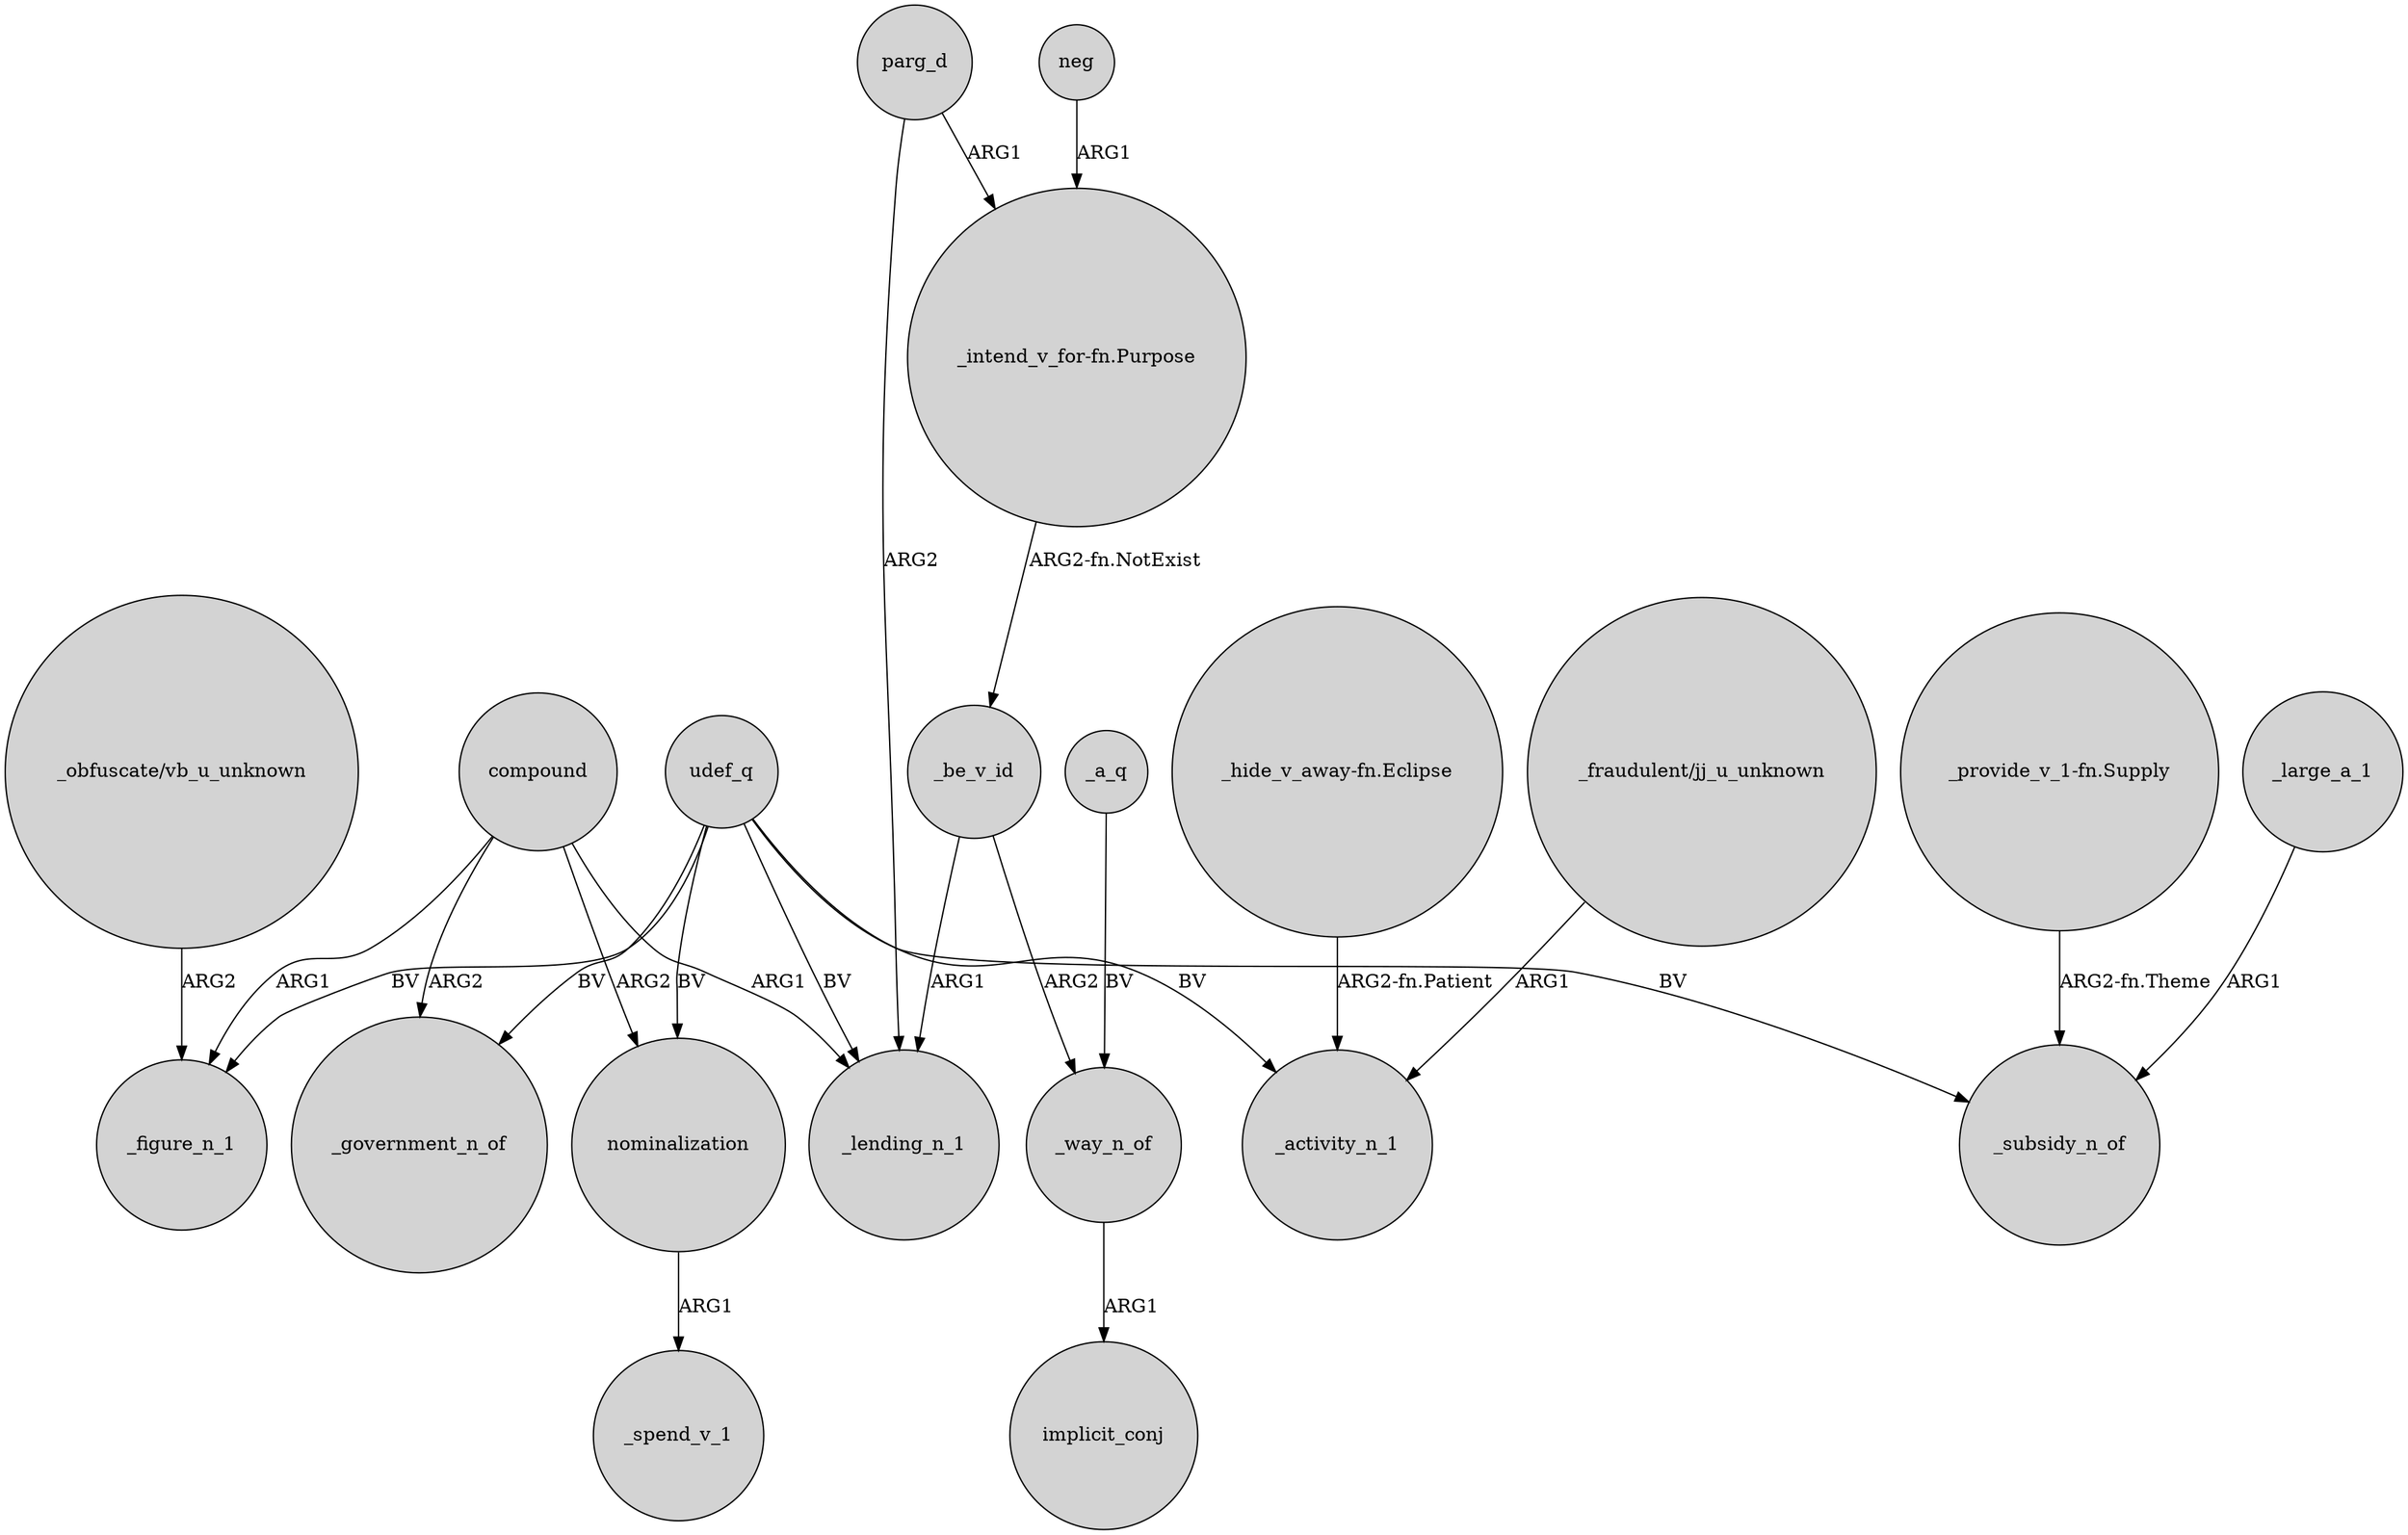 digraph {
	node [shape=circle style=filled]
	udef_q -> _lending_n_1 [label=BV]
	udef_q -> _activity_n_1 [label=BV]
	nominalization -> _spend_v_1 [label=ARG1]
	compound -> _government_n_of [label=ARG2]
	udef_q -> _government_n_of [label=BV]
	_be_v_id -> _lending_n_1 [label=ARG1]
	"_obfuscate/vb_u_unknown" -> _figure_n_1 [label=ARG2]
	compound -> nominalization [label=ARG2]
	"_hide_v_away-fn.Eclipse" -> _activity_n_1 [label="ARG2-fn.Patient"]
	compound -> _lending_n_1 [label=ARG1]
	_be_v_id -> _way_n_of [label=ARG2]
	"_provide_v_1-fn.Supply" -> _subsidy_n_of [label="ARG2-fn.Theme"]
	"_fraudulent/jj_u_unknown" -> _activity_n_1 [label=ARG1]
	parg_d -> "_intend_v_for-fn.Purpose" [label=ARG1]
	parg_d -> _lending_n_1 [label=ARG2]
	_large_a_1 -> _subsidy_n_of [label=ARG1]
	neg -> "_intend_v_for-fn.Purpose" [label=ARG1]
	udef_q -> nominalization [label=BV]
	"_intend_v_for-fn.Purpose" -> _be_v_id [label="ARG2-fn.NotExist"]
	udef_q -> _figure_n_1 [label=BV]
	udef_q -> _subsidy_n_of [label=BV]
	_a_q -> _way_n_of [label=BV]
	_way_n_of -> implicit_conj [label=ARG1]
	compound -> _figure_n_1 [label=ARG1]
}
